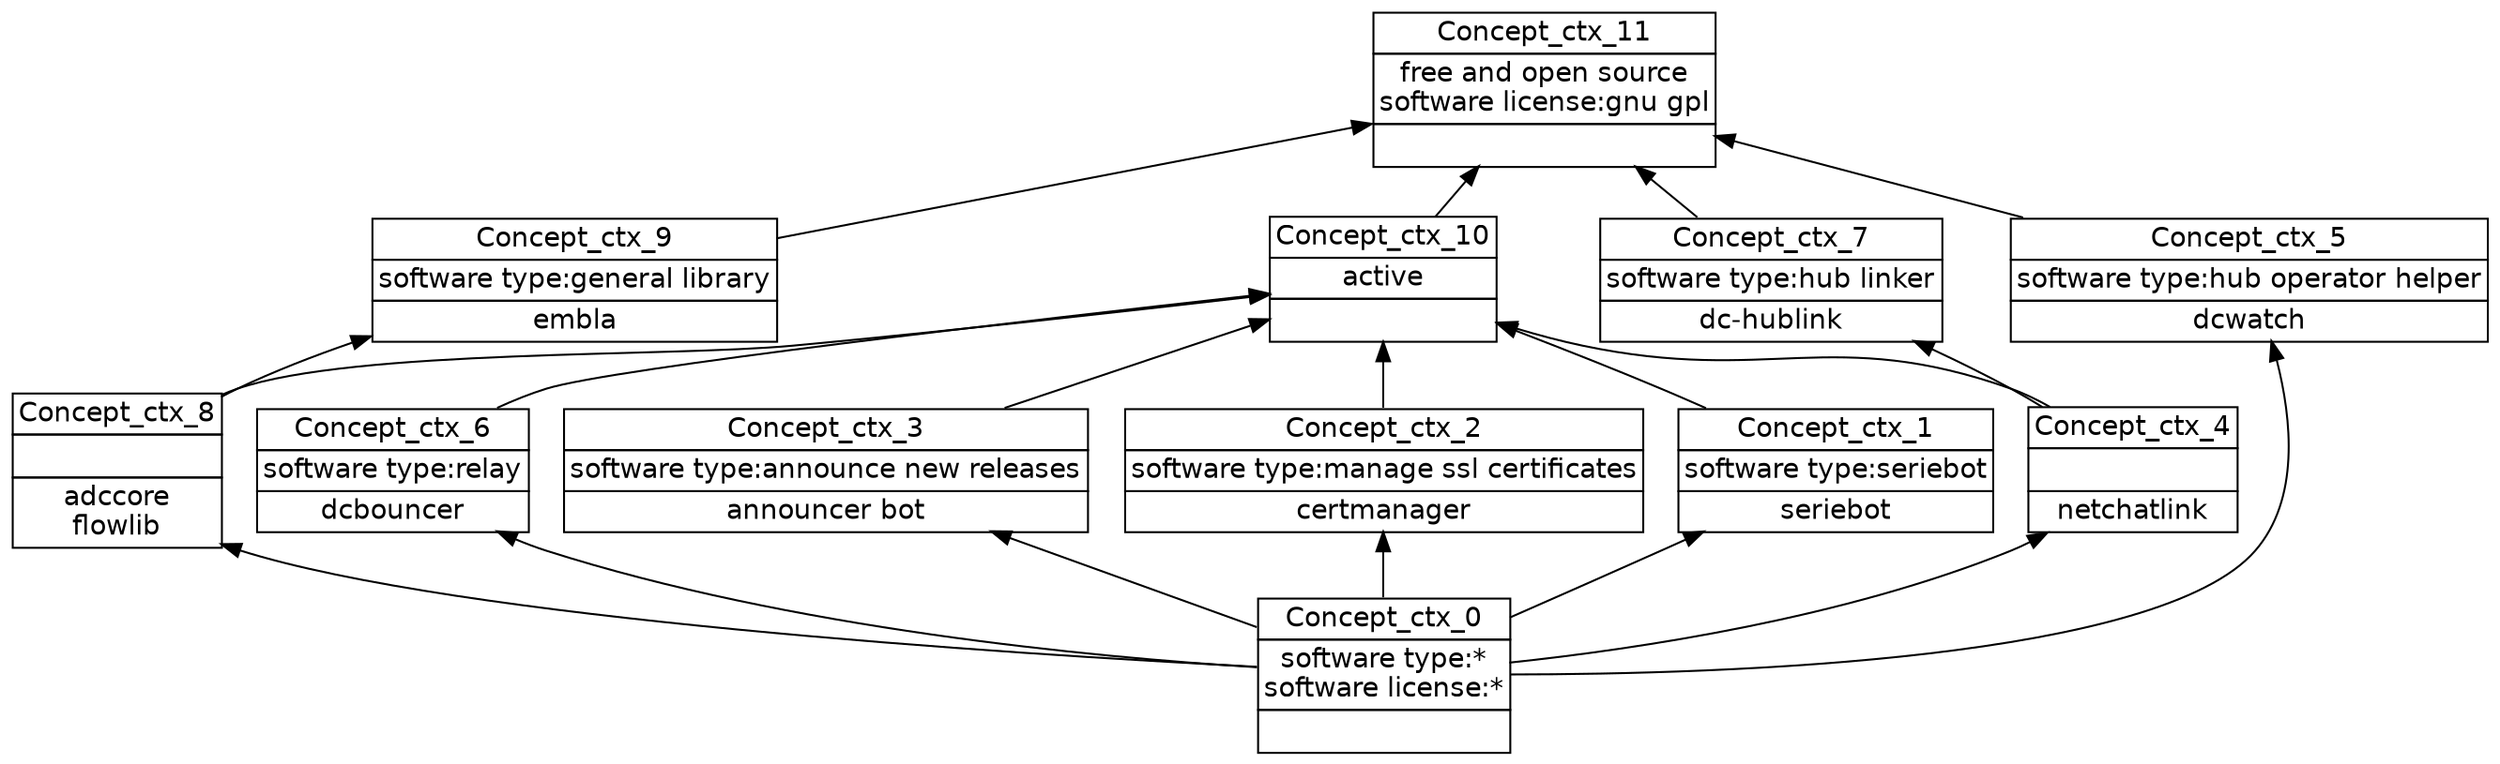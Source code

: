 digraph G { 
	rankdir=BT;
	margin=0;
	node [margin="0.03,0.03",fontname="DejaVu Sans"];
	ranksep=0.3;
	nodesep=0.2;
//graph[label="name:ctx,concept number:12,object number:10,attribute number:12"
0 [shape=none,label=<<table border="0" cellborder="1" cellspacing="0" port="p"><tr><td>Concept_ctx_11</td></tr><tr><td>free and open source<br/>software license:gnu gpl<br/></td></tr><tr><td><br/></td></tr></table>>];
1 [shape=none,label=<<table border="0" cellborder="1" cellspacing="0" port="p"><tr><td>Concept_ctx_10</td></tr><tr><td>active<br/></td></tr><tr><td><br/></td></tr></table>>];
2 [shape=none,label=<<table border="0" cellborder="1" cellspacing="0" port="p"><tr><td>Concept_ctx_8</td></tr><tr><td><br/></td></tr><tr><td>adccore<br/>flowlib<br/></td></tr></table>>];
3 [shape=none,label=<<table border="0" cellborder="1" cellspacing="0" port="p"><tr><td>Concept_ctx_9</td></tr><tr><td>software type:general library<br/></td></tr><tr><td>embla<br/></td></tr></table>>];
4 [shape=none,label=<<table border="0" cellborder="1" cellspacing="0" port="p"><tr><td>Concept_ctx_0</td></tr><tr><td>software type:*<br/>software license:*<br/></td></tr><tr><td><br/></td></tr></table>>];
5 [shape=none,label=<<table border="0" cellborder="1" cellspacing="0" port="p"><tr><td>Concept_ctx_6</td></tr><tr><td>software type:relay<br/></td></tr><tr><td>dcbouncer<br/></td></tr></table>>];
6 [shape=none,label=<<table border="0" cellborder="1" cellspacing="0" port="p"><tr><td>Concept_ctx_4</td></tr><tr><td><br/></td></tr><tr><td>netchatlink<br/></td></tr></table>>];
7 [shape=none,label=<<table border="0" cellborder="1" cellspacing="0" port="p"><tr><td>Concept_ctx_7</td></tr><tr><td>software type:hub linker<br/></td></tr><tr><td>dc-hublink<br/></td></tr></table>>];
8 [shape=none,label=<<table border="0" cellborder="1" cellspacing="0" port="p"><tr><td>Concept_ctx_5</td></tr><tr><td>software type:hub operator helper<br/></td></tr><tr><td>dcwatch<br/></td></tr></table>>];
9 [shape=none,label=<<table border="0" cellborder="1" cellspacing="0" port="p"><tr><td>Concept_ctx_3</td></tr><tr><td>software type:announce new releases<br/></td></tr><tr><td>announcer bot<br/></td></tr></table>>];
10 [shape=none,label=<<table border="0" cellborder="1" cellspacing="0" port="p"><tr><td>Concept_ctx_2</td></tr><tr><td>software type:manage ssl certificates<br/></td></tr><tr><td>certmanager<br/></td></tr></table>>];
11 [shape=none,label=<<table border="0" cellborder="1" cellspacing="0" port="p"><tr><td>Concept_ctx_1</td></tr><tr><td>software type:seriebot<br/></td></tr><tr><td>seriebot<br/></td></tr></table>>];
	1:p -> 0:p
	8:p -> 0:p
	3:p -> 0:p
	7:p -> 0:p
	5:p -> 1:p
	6:p -> 1:p
	9:p -> 1:p
	10:p -> 1:p
	11:p -> 1:p
	2:p -> 1:p
	4:p -> 2:p
	2:p -> 3:p
	4:p -> 5:p
	4:p -> 6:p
	6:p -> 7:p
	4:p -> 8:p
	4:p -> 9:p
	4:p -> 10:p
	4:p -> 11:p
}